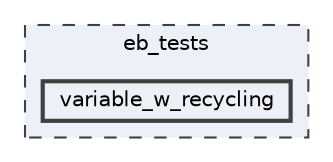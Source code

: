 digraph "/Users/marc/Developer/EGSnrc/HEN_HOUSE/user_codes/egs_brachy/egs_brachy/eb_tests/variable_w_recycling"
{
 // LATEX_PDF_SIZE
  bgcolor="transparent";
  edge [fontname=Helvetica,fontsize=10,labelfontname=Helvetica,labelfontsize=10];
  node [fontname=Helvetica,fontsize=10,shape=box,height=0.2,width=0.4];
  compound=true
  subgraph clusterdir_c28d9f9e47a4b1e1799ddc7c63b84293 {
    graph [ bgcolor="#edf0f7", pencolor="grey25", label="eb_tests", fontname=Helvetica,fontsize=10 style="filled,dashed", URL="dir_c28d9f9e47a4b1e1799ddc7c63b84293.html",tooltip=""]
  dir_aebb65e488cb32e43f6d5fb9d1654ef3 [label="variable_w_recycling", fillcolor="#edf0f7", color="grey25", style="filled,bold", URL="dir_aebb65e488cb32e43f6d5fb9d1654ef3.html",tooltip=""];
  }
}
